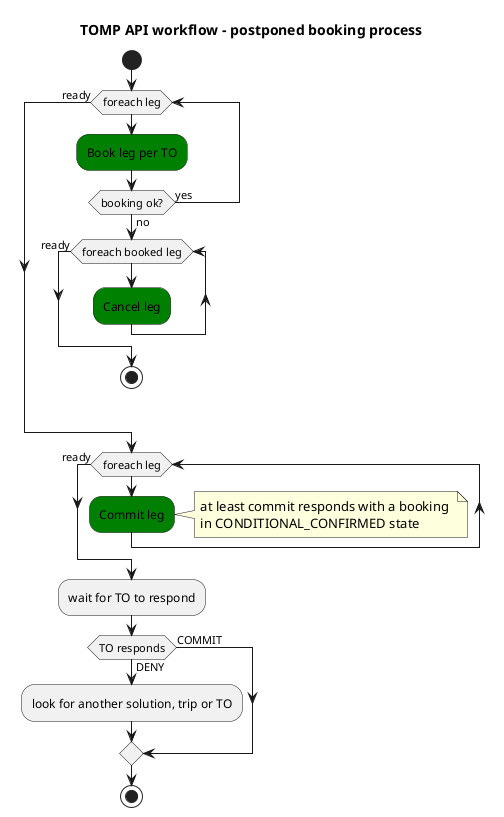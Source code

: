 @startuml

title TOMP API workflow - postponed booking process

start

while (foreach leg)
  #green:Book leg per TO;
  if (booking ok?) then (yes)
  else (no)
    while (foreach booked leg)
      #green:Cancel leg;
    end while (ready)
    stop;
  endif
end while (ready)

while (foreach leg)
  #green:Commit leg;
  note right
    at least commit responds with a booking 
    in CONDITIONAL_CONFIRMED state
  end note
end while  (ready)

:wait for TO to respond;

if (TO responds) then (COMMIT)
else (DENY)
  :look for another solution, trip or TO;
endif

stop

@enduml